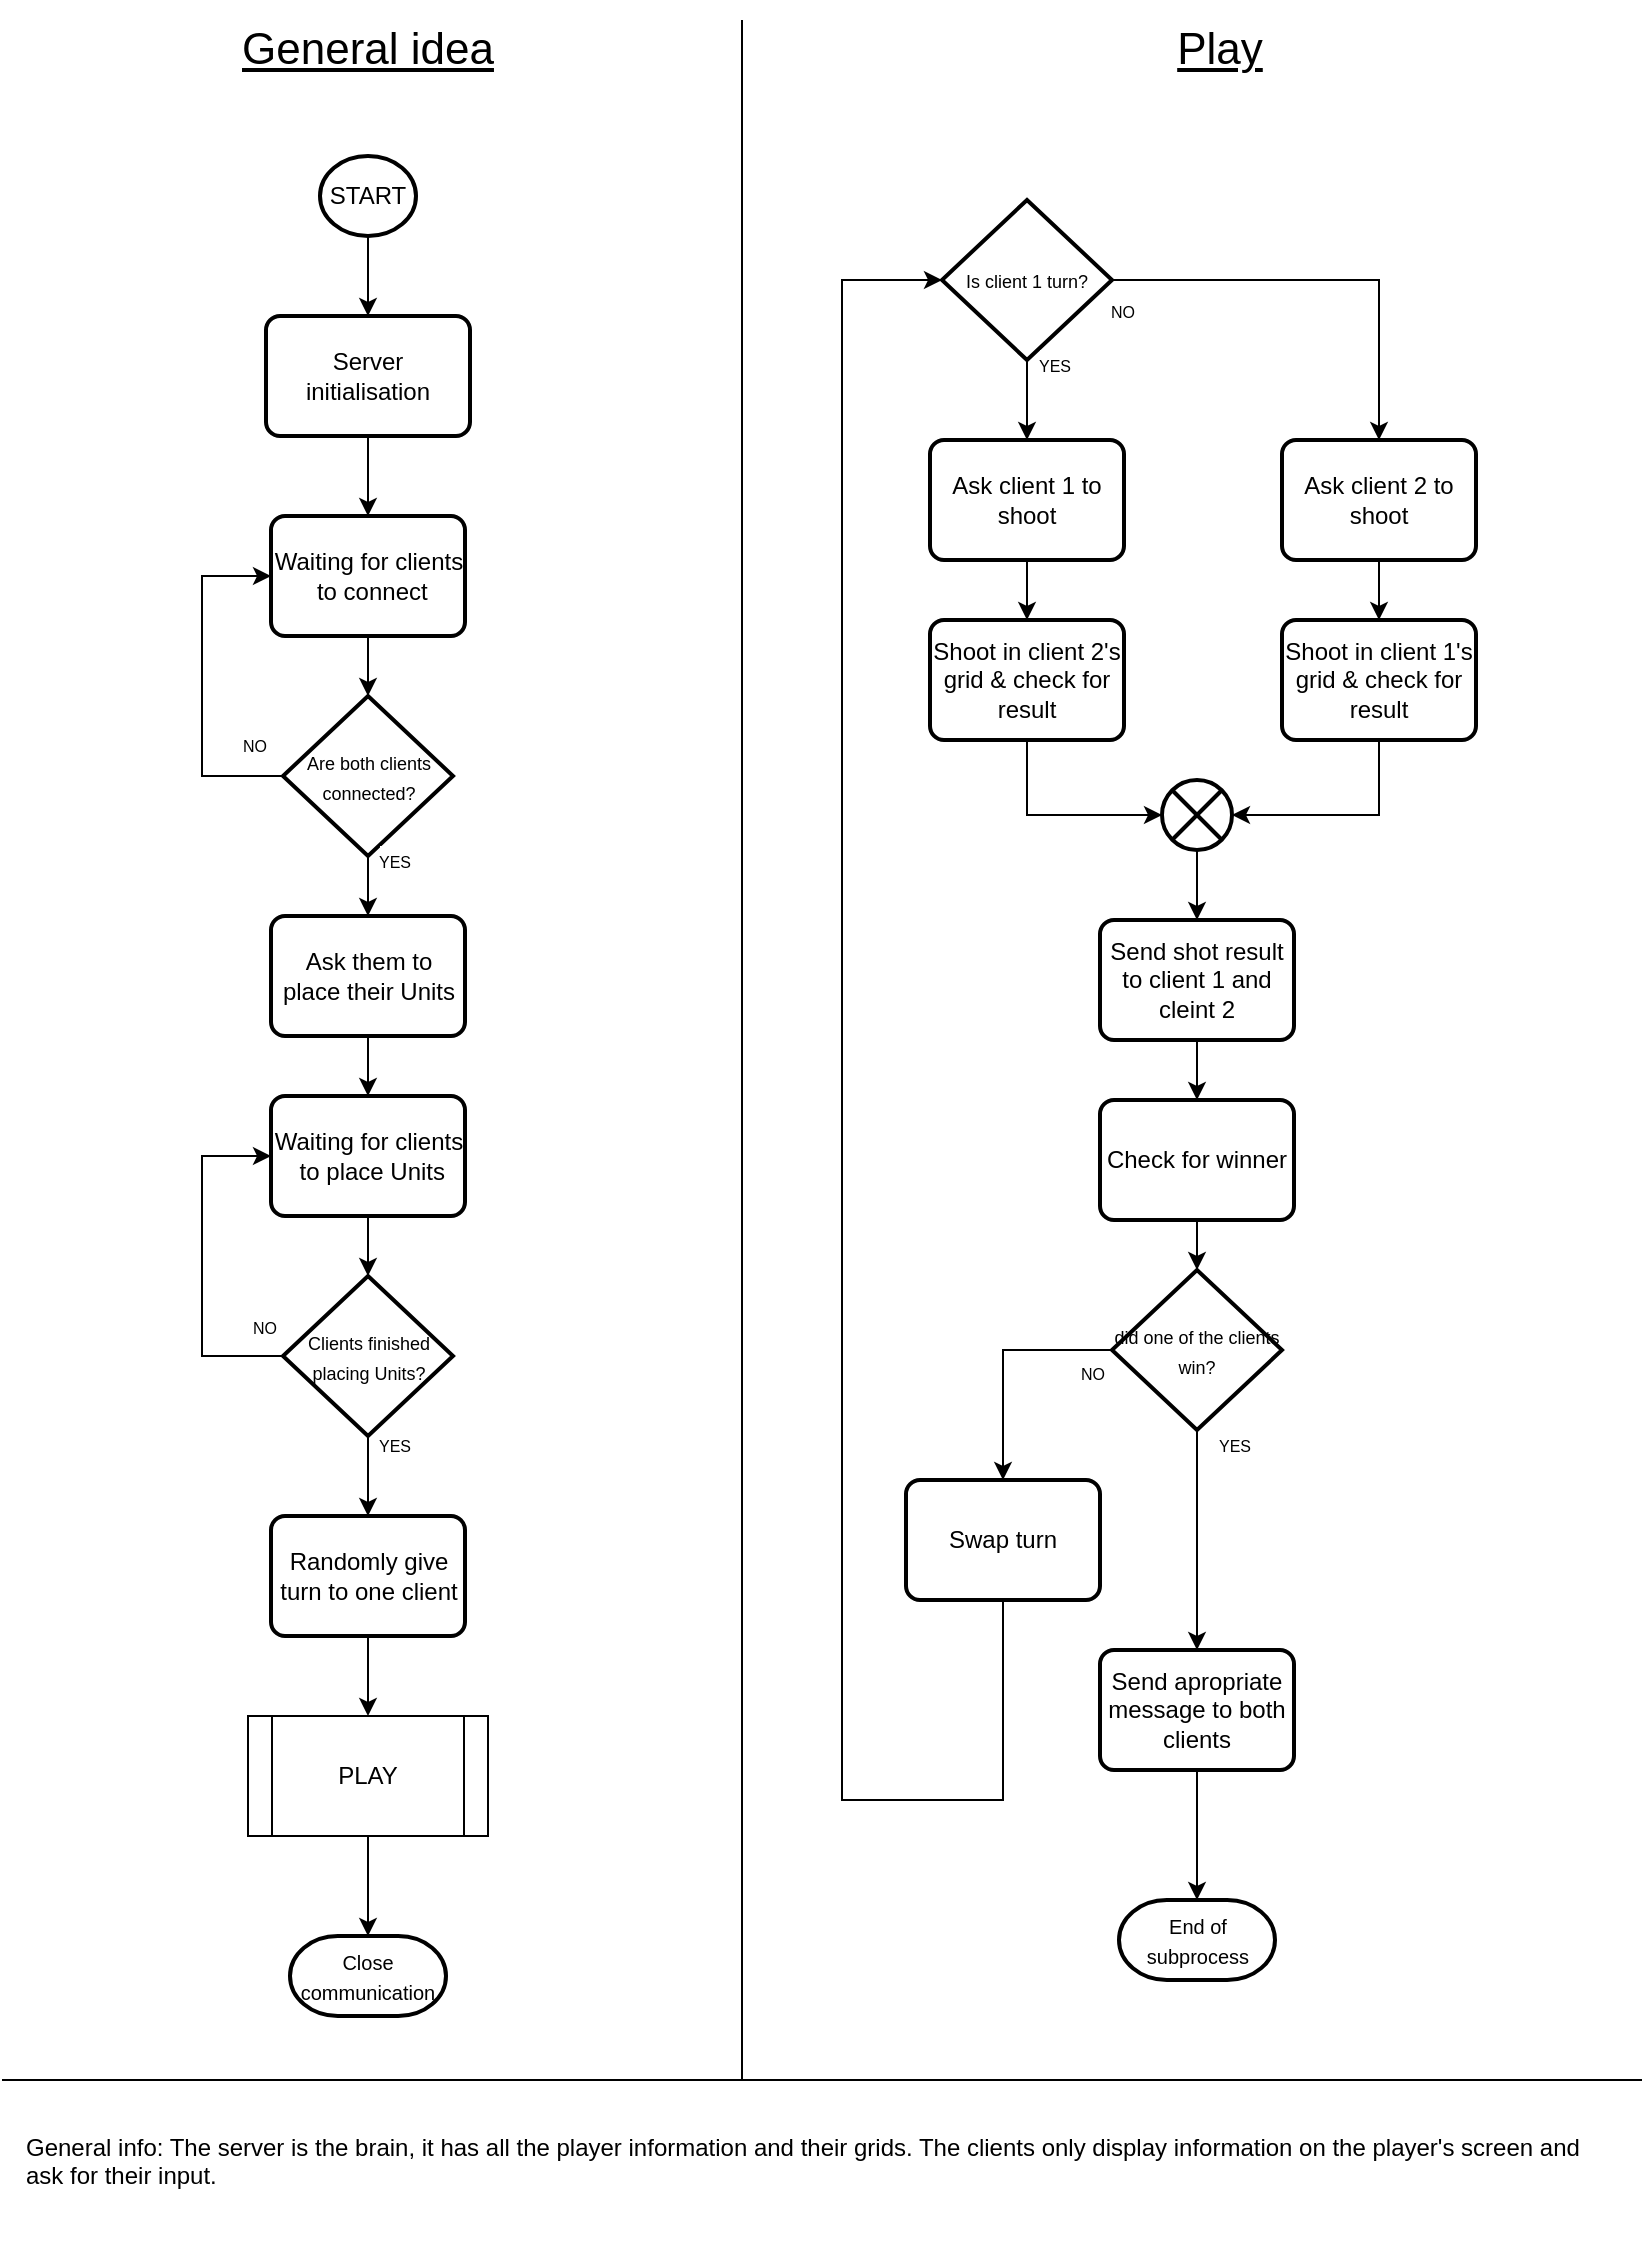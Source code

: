 <mxfile version="12.2.2" type="device" pages="1"><diagram id="o83CJRNMDrbDRG-sNqiZ" name="Page-1"><mxGraphModel dx="932" dy="666" grid="1" gridSize="10" guides="1" tooltips="1" connect="1" arrows="1" fold="1" page="1" pageScale="1" pageWidth="827" pageHeight="1169" math="0" shadow="0"><root><mxCell id="0"/><mxCell id="1" parent="0"/><mxCell id="M1MLclaR4-vinRuUSRZp-42" value="" style="edgeStyle=orthogonalEdgeStyle;rounded=0;orthogonalLoop=1;jettySize=auto;html=1;" parent="1" source="M1MLclaR4-vinRuUSRZp-1" target="M1MLclaR4-vinRuUSRZp-2" edge="1"><mxGeometry relative="1" as="geometry"/></mxCell><mxCell id="M1MLclaR4-vinRuUSRZp-1" value="START" style="strokeWidth=2;html=1;shape=mxgraph.flowchart.start_2;whiteSpace=wrap;" parent="1" vertex="1"><mxGeometry x="159" y="108" width="48" height="40" as="geometry"/></mxCell><mxCell id="M1MLclaR4-vinRuUSRZp-17" value="" style="edgeStyle=orthogonalEdgeStyle;rounded=0;orthogonalLoop=1;jettySize=auto;html=1;" parent="1" source="M1MLclaR4-vinRuUSRZp-2" target="M1MLclaR4-vinRuUSRZp-8" edge="1"><mxGeometry relative="1" as="geometry"/></mxCell><mxCell id="M1MLclaR4-vinRuUSRZp-2" value="Server initialisation" style="rounded=1;whiteSpace=wrap;html=1;absoluteArcSize=1;arcSize=14;strokeWidth=2;" parent="1" vertex="1"><mxGeometry x="132.0" y="188" width="102" height="60" as="geometry"/></mxCell><mxCell id="M1MLclaR4-vinRuUSRZp-18" value="" style="edgeStyle=orthogonalEdgeStyle;rounded=0;orthogonalLoop=1;jettySize=auto;html=1;" parent="1" source="M1MLclaR4-vinRuUSRZp-8" target="M1MLclaR4-vinRuUSRZp-15" edge="1"><mxGeometry relative="1" as="geometry"/></mxCell><mxCell id="M1MLclaR4-vinRuUSRZp-8" value="Waiting for clients&lt;br&gt;&amp;nbsp;to connect" style="rounded=1;whiteSpace=wrap;html=1;absoluteArcSize=1;arcSize=14;strokeWidth=2;" parent="1" vertex="1"><mxGeometry x="134.5" y="288" width="97" height="60" as="geometry"/></mxCell><mxCell id="M1MLclaR4-vinRuUSRZp-19" style="edgeStyle=orthogonalEdgeStyle;rounded=0;orthogonalLoop=1;jettySize=auto;html=1;exitX=0;exitY=0.5;exitDx=0;exitDy=0;exitPerimeter=0;entryX=0;entryY=0.5;entryDx=0;entryDy=0;" parent="1" source="M1MLclaR4-vinRuUSRZp-15" target="M1MLclaR4-vinRuUSRZp-8" edge="1"><mxGeometry relative="1" as="geometry"><mxPoint x="183" y="268" as="targetPoint"/><Array as="points"><mxPoint x="100" y="418"/><mxPoint x="100" y="318"/></Array></mxGeometry></mxCell><mxCell id="M1MLclaR4-vinRuUSRZp-20" value="&lt;span style=&quot;font-size: 8px&quot;&gt;NO&lt;br&gt;&lt;/span&gt;" style="text;html=1;resizable=0;points=[];align=center;verticalAlign=middle;labelBackgroundColor=#ffffff;" parent="M1MLclaR4-vinRuUSRZp-19" vertex="1" connectable="0"><mxGeometry x="-0.95" y="-1" relative="1" as="geometry"><mxPoint x="-10" y="-15" as="offset"/></mxGeometry></mxCell><mxCell id="M1MLclaR4-vinRuUSRZp-22" value="" style="edgeStyle=orthogonalEdgeStyle;rounded=0;orthogonalLoop=1;jettySize=auto;html=1;" parent="1" source="M1MLclaR4-vinRuUSRZp-15" target="M1MLclaR4-vinRuUSRZp-16" edge="1"><mxGeometry relative="1" as="geometry"/></mxCell><mxCell id="M1MLclaR4-vinRuUSRZp-15" value="&lt;font style=&quot;font-size: 9px&quot;&gt;Are both clients connected?&lt;/font&gt;" style="strokeWidth=2;html=1;shape=mxgraph.flowchart.decision;whiteSpace=wrap;" parent="1" vertex="1"><mxGeometry x="140.5" y="378" width="85" height="80" as="geometry"/></mxCell><mxCell id="M1MLclaR4-vinRuUSRZp-25" value="" style="edgeStyle=orthogonalEdgeStyle;rounded=0;orthogonalLoop=1;jettySize=auto;html=1;" parent="1" source="M1MLclaR4-vinRuUSRZp-16" target="M1MLclaR4-vinRuUSRZp-23" edge="1"><mxGeometry relative="1" as="geometry"/></mxCell><mxCell id="M1MLclaR4-vinRuUSRZp-16" value="Ask them to place their Units" style="rounded=1;whiteSpace=wrap;html=1;absoluteArcSize=1;arcSize=14;strokeWidth=2;" parent="1" vertex="1"><mxGeometry x="134.5" y="488" width="97" height="60" as="geometry"/></mxCell><mxCell id="M1MLclaR4-vinRuUSRZp-21" value="&lt;span style=&quot;font-size: 8px&quot;&gt;YES&lt;br&gt;&lt;/span&gt;" style="text;html=1;resizable=0;points=[];align=center;verticalAlign=middle;labelBackgroundColor=#ffffff;" parent="1" vertex="1" connectable="0"><mxGeometry x="209.914" y="478.138" as="geometry"><mxPoint x="-14.5" y="-18" as="offset"/></mxGeometry></mxCell><mxCell id="M1MLclaR4-vinRuUSRZp-26" value="" style="edgeStyle=orthogonalEdgeStyle;rounded=0;orthogonalLoop=1;jettySize=auto;html=1;" parent="1" source="M1MLclaR4-vinRuUSRZp-23" target="M1MLclaR4-vinRuUSRZp-24" edge="1"><mxGeometry relative="1" as="geometry"/></mxCell><mxCell id="M1MLclaR4-vinRuUSRZp-23" value="Waiting for clients&lt;br&gt;&amp;nbsp;to place Units" style="rounded=1;whiteSpace=wrap;html=1;absoluteArcSize=1;arcSize=14;strokeWidth=2;" parent="1" vertex="1"><mxGeometry x="134.5" y="578" width="97" height="60" as="geometry"/></mxCell><mxCell id="M1MLclaR4-vinRuUSRZp-28" value="" style="edgeStyle=orthogonalEdgeStyle;rounded=0;orthogonalLoop=1;jettySize=auto;html=1;entryX=0;entryY=0.5;entryDx=0;entryDy=0;" parent="1" source="M1MLclaR4-vinRuUSRZp-24" target="M1MLclaR4-vinRuUSRZp-23" edge="1"><mxGeometry relative="1" as="geometry"><mxPoint x="60.5" y="708" as="targetPoint"/><Array as="points"><mxPoint x="100" y="708"/><mxPoint x="100" y="608"/></Array></mxGeometry></mxCell><mxCell id="M1MLclaR4-vinRuUSRZp-31" value="" style="edgeStyle=orthogonalEdgeStyle;rounded=0;orthogonalLoop=1;jettySize=auto;html=1;" parent="1" source="M1MLclaR4-vinRuUSRZp-24" target="M1MLclaR4-vinRuUSRZp-30" edge="1"><mxGeometry relative="1" as="geometry"/></mxCell><mxCell id="M1MLclaR4-vinRuUSRZp-24" value="&lt;font style=&quot;font-size: 9px&quot;&gt;Clients finished placing Units?&lt;/font&gt;" style="strokeWidth=2;html=1;shape=mxgraph.flowchart.decision;whiteSpace=wrap;" parent="1" vertex="1"><mxGeometry x="140.5" y="668" width="85" height="80" as="geometry"/></mxCell><mxCell id="M1MLclaR4-vinRuUSRZp-29" value="&lt;span style=&quot;font-size: 8px&quot;&gt;NO&lt;br&gt;&lt;/span&gt;" style="text;html=1;resizable=0;points=[];align=center;verticalAlign=middle;labelBackgroundColor=#ffffff;" parent="1" vertex="1" connectable="0"><mxGeometry x="140.69" y="708.138" as="geometry"><mxPoint x="-10" y="-15" as="offset"/></mxGeometry></mxCell><mxCell id="M1MLclaR4-vinRuUSRZp-38" value="" style="edgeStyle=orthogonalEdgeStyle;rounded=0;orthogonalLoop=1;jettySize=auto;html=1;" parent="1" source="M1MLclaR4-vinRuUSRZp-30" target="M1MLclaR4-vinRuUSRZp-36" edge="1"><mxGeometry relative="1" as="geometry"/></mxCell><mxCell id="M1MLclaR4-vinRuUSRZp-30" value="Randomly give turn to one client" style="rounded=1;whiteSpace=wrap;html=1;absoluteArcSize=1;arcSize=14;strokeWidth=2;" parent="1" vertex="1"><mxGeometry x="134.5" y="788" width="97" height="60" as="geometry"/></mxCell><mxCell id="M1MLclaR4-vinRuUSRZp-32" value="&lt;span style=&quot;font-size: 8px&quot;&gt;YES&lt;br&gt;&lt;/span&gt;" style="text;html=1;resizable=0;points=[];align=center;verticalAlign=middle;labelBackgroundColor=#ffffff;" parent="1" vertex="1" connectable="0"><mxGeometry x="209.914" y="770.138" as="geometry"><mxPoint x="-14.5" y="-18" as="offset"/></mxGeometry></mxCell><mxCell id="M1MLclaR4-vinRuUSRZp-39" value="" style="edgeStyle=orthogonalEdgeStyle;rounded=0;orthogonalLoop=1;jettySize=auto;html=1;" parent="1" source="M1MLclaR4-vinRuUSRZp-36" target="M1MLclaR4-vinRuUSRZp-37" edge="1"><mxGeometry relative="1" as="geometry"/></mxCell><mxCell id="M1MLclaR4-vinRuUSRZp-36" value="PLAY" style="shape=process;whiteSpace=wrap;html=1;backgroundOutline=1;" parent="1" vertex="1"><mxGeometry x="123" y="888" width="120" height="60" as="geometry"/></mxCell><mxCell id="M1MLclaR4-vinRuUSRZp-37" value="&lt;font style=&quot;font-size: 10px&quot;&gt;Close communication&lt;/font&gt;" style="strokeWidth=2;html=1;shape=mxgraph.flowchart.terminator;whiteSpace=wrap;" parent="1" vertex="1"><mxGeometry x="144" y="998" width="78" height="40" as="geometry"/></mxCell><mxCell id="M1MLclaR4-vinRuUSRZp-41" value="" style="endArrow=none;html=1;" parent="1" edge="1"><mxGeometry width="50" height="50" relative="1" as="geometry"><mxPoint x="370" y="1070" as="sourcePoint"/><mxPoint x="370" y="40" as="targetPoint"/></mxGeometry></mxCell><mxCell id="M1MLclaR4-vinRuUSRZp-43" value="&lt;font style=&quot;font-size: 22px&quot;&gt;&lt;u&gt;General idea&lt;/u&gt;&lt;/font&gt;" style="text;html=1;strokeColor=none;fillColor=none;align=center;verticalAlign=middle;whiteSpace=wrap;rounded=0;" parent="1" vertex="1"><mxGeometry x="94" y="30" width="178" height="50" as="geometry"/></mxCell><mxCell id="M1MLclaR4-vinRuUSRZp-44" value="&lt;font style=&quot;font-size: 22px&quot;&gt;&lt;u&gt;Play&lt;/u&gt;&lt;/font&gt;" style="text;html=1;strokeColor=none;fillColor=none;align=center;verticalAlign=middle;whiteSpace=wrap;rounded=0;" parent="1" vertex="1"><mxGeometry x="520" y="30" width="178" height="50" as="geometry"/></mxCell><mxCell id="M1MLclaR4-vinRuUSRZp-50" value="" style="edgeStyle=orthogonalEdgeStyle;rounded=0;orthogonalLoop=1;jettySize=auto;html=1;" parent="1" source="M1MLclaR4-vinRuUSRZp-45" target="M1MLclaR4-vinRuUSRZp-46" edge="1"><mxGeometry relative="1" as="geometry"/></mxCell><mxCell id="M1MLclaR4-vinRuUSRZp-65" style="edgeStyle=orthogonalEdgeStyle;rounded=0;orthogonalLoop=1;jettySize=auto;html=1;" parent="1" source="M1MLclaR4-vinRuUSRZp-45" target="M1MLclaR4-vinRuUSRZp-62" edge="1"><mxGeometry relative="1" as="geometry"/></mxCell><mxCell id="M1MLclaR4-vinRuUSRZp-45" value="&lt;font style=&quot;font-size: 9px&quot;&gt;Is client 1 turn?&lt;/font&gt;" style="strokeWidth=2;html=1;shape=mxgraph.flowchart.decision;whiteSpace=wrap;" parent="1" vertex="1"><mxGeometry x="470" y="130" width="85" height="80" as="geometry"/></mxCell><mxCell id="M1MLclaR4-vinRuUSRZp-51" value="" style="edgeStyle=orthogonalEdgeStyle;rounded=0;orthogonalLoop=1;jettySize=auto;html=1;" parent="1" source="M1MLclaR4-vinRuUSRZp-46" target="M1MLclaR4-vinRuUSRZp-47" edge="1"><mxGeometry relative="1" as="geometry"/></mxCell><mxCell id="M1MLclaR4-vinRuUSRZp-46" value="Ask client 1 to shoot" style="rounded=1;whiteSpace=wrap;html=1;absoluteArcSize=1;arcSize=14;strokeWidth=2;" parent="1" vertex="1"><mxGeometry x="464" y="250" width="97" height="60" as="geometry"/></mxCell><mxCell id="M1MLclaR4-vinRuUSRZp-69" style="edgeStyle=orthogonalEdgeStyle;rounded=0;orthogonalLoop=1;jettySize=auto;html=1;entryX=0;entryY=0.5;entryDx=0;entryDy=0;entryPerimeter=0;exitX=0.5;exitY=1;exitDx=0;exitDy=0;" parent="1" source="M1MLclaR4-vinRuUSRZp-47" target="M1MLclaR4-vinRuUSRZp-56" edge="1"><mxGeometry relative="1" as="geometry"/></mxCell><mxCell id="M1MLclaR4-vinRuUSRZp-47" value="Shoot in client 2's grid &amp;amp; check for result" style="rounded=1;whiteSpace=wrap;html=1;absoluteArcSize=1;arcSize=14;strokeWidth=2;" parent="1" vertex="1"><mxGeometry x="464" y="340" width="97" height="60" as="geometry"/></mxCell><mxCell id="M1MLclaR4-vinRuUSRZp-54" style="edgeStyle=orthogonalEdgeStyle;rounded=0;orthogonalLoop=1;jettySize=auto;html=1;entryX=0;entryY=0.5;entryDx=0;entryDy=0;entryPerimeter=0;" parent="1" source="M1MLclaR4-vinRuUSRZp-49" target="M1MLclaR4-vinRuUSRZp-45" edge="1"><mxGeometry relative="1" as="geometry"><mxPoint x="420" y="120" as="targetPoint"/><Array as="points"><mxPoint x="500" y="930"/><mxPoint x="420" y="930"/><mxPoint x="420" y="170"/></Array></mxGeometry></mxCell><mxCell id="M1MLclaR4-vinRuUSRZp-49" value="Swap turn" style="rounded=1;whiteSpace=wrap;html=1;absoluteArcSize=1;arcSize=14;strokeWidth=2;" parent="1" vertex="1"><mxGeometry x="452" y="770" width="97" height="60" as="geometry"/></mxCell><mxCell id="M1MLclaR4-vinRuUSRZp-71" value="" style="edgeStyle=orthogonalEdgeStyle;rounded=0;orthogonalLoop=1;jettySize=auto;html=1;" parent="1" source="M1MLclaR4-vinRuUSRZp-56" target="M1MLclaR4-vinRuUSRZp-64" edge="1"><mxGeometry relative="1" as="geometry"/></mxCell><mxCell id="M1MLclaR4-vinRuUSRZp-56" value="" style="verticalLabelPosition=bottom;verticalAlign=top;html=1;strokeWidth=2;shape=mxgraph.flowchart.or;" parent="1" vertex="1"><mxGeometry x="580" y="420" width="35" height="35" as="geometry"/></mxCell><mxCell id="M1MLclaR4-vinRuUSRZp-60" value="&lt;span style=&quot;font-size: 8px&quot;&gt;YES&lt;br&gt;&lt;/span&gt;" style="text;html=1;resizable=0;points=[];align=center;verticalAlign=middle;labelBackgroundColor=#ffffff;" parent="1" vertex="1" connectable="0"><mxGeometry x="539.914" y="230.138" as="geometry"><mxPoint x="-14.5" y="-18" as="offset"/></mxGeometry></mxCell><mxCell id="M1MLclaR4-vinRuUSRZp-61" value="&lt;span style=&quot;font-size: 8px&quot;&gt;NO&lt;br&gt;&lt;/span&gt;" style="text;html=1;resizable=0;points=[];align=center;verticalAlign=middle;labelBackgroundColor=#ffffff;" parent="1" vertex="1" connectable="0"><mxGeometry x="569.845" y="199.793" as="geometry"><mxPoint x="-10" y="-15" as="offset"/></mxGeometry></mxCell><mxCell id="M1MLclaR4-vinRuUSRZp-66" value="" style="edgeStyle=orthogonalEdgeStyle;rounded=0;orthogonalLoop=1;jettySize=auto;html=1;" parent="1" source="M1MLclaR4-vinRuUSRZp-62" target="M1MLclaR4-vinRuUSRZp-63" edge="1"><mxGeometry relative="1" as="geometry"/></mxCell><mxCell id="M1MLclaR4-vinRuUSRZp-62" value="Ask client 2 to shoot" style="rounded=1;whiteSpace=wrap;html=1;absoluteArcSize=1;arcSize=14;strokeWidth=2;" parent="1" vertex="1"><mxGeometry x="640" y="250" width="97" height="60" as="geometry"/></mxCell><mxCell id="M1MLclaR4-vinRuUSRZp-70" style="edgeStyle=orthogonalEdgeStyle;rounded=0;orthogonalLoop=1;jettySize=auto;html=1;entryX=1;entryY=0.5;entryDx=0;entryDy=0;entryPerimeter=0;exitX=0.5;exitY=1;exitDx=0;exitDy=0;" parent="1" source="M1MLclaR4-vinRuUSRZp-63" target="M1MLclaR4-vinRuUSRZp-56" edge="1"><mxGeometry relative="1" as="geometry"/></mxCell><mxCell id="M1MLclaR4-vinRuUSRZp-63" value="Shoot in client 1's grid &amp;amp; check for result" style="rounded=1;whiteSpace=wrap;html=1;absoluteArcSize=1;arcSize=14;strokeWidth=2;" parent="1" vertex="1"><mxGeometry x="640" y="340" width="97" height="60" as="geometry"/></mxCell><mxCell id="M1MLclaR4-vinRuUSRZp-74" value="" style="edgeStyle=orthogonalEdgeStyle;rounded=0;orthogonalLoop=1;jettySize=auto;html=1;" parent="1" source="M1MLclaR4-vinRuUSRZp-64" target="M1MLclaR4-vinRuUSRZp-72" edge="1"><mxGeometry relative="1" as="geometry"/></mxCell><mxCell id="M1MLclaR4-vinRuUSRZp-64" value="Send shot result to client 1 and cleint 2" style="rounded=1;whiteSpace=wrap;html=1;absoluteArcSize=1;arcSize=14;strokeWidth=2;" parent="1" vertex="1"><mxGeometry x="549" y="490" width="97" height="60" as="geometry"/></mxCell><mxCell id="M1MLclaR4-vinRuUSRZp-75" value="" style="edgeStyle=orthogonalEdgeStyle;rounded=0;orthogonalLoop=1;jettySize=auto;html=1;" parent="1" source="M1MLclaR4-vinRuUSRZp-72" target="M1MLclaR4-vinRuUSRZp-73" edge="1"><mxGeometry relative="1" as="geometry"/></mxCell><mxCell id="M1MLclaR4-vinRuUSRZp-72" value="Check for winner" style="rounded=1;whiteSpace=wrap;html=1;absoluteArcSize=1;arcSize=14;strokeWidth=2;" parent="1" vertex="1"><mxGeometry x="549" y="580" width="97" height="60" as="geometry"/></mxCell><mxCell id="M1MLclaR4-vinRuUSRZp-76" style="edgeStyle=orthogonalEdgeStyle;rounded=0;orthogonalLoop=1;jettySize=auto;html=1;entryX=0.5;entryY=0;entryDx=0;entryDy=0;" parent="1" source="M1MLclaR4-vinRuUSRZp-73" target="M1MLclaR4-vinRuUSRZp-49" edge="1"><mxGeometry relative="1" as="geometry"/></mxCell><mxCell id="M1MLclaR4-vinRuUSRZp-82" style="edgeStyle=orthogonalEdgeStyle;rounded=0;orthogonalLoop=1;jettySize=auto;html=1;" parent="1" source="M1MLclaR4-vinRuUSRZp-73" target="M1MLclaR4-vinRuUSRZp-77" edge="1"><mxGeometry relative="1" as="geometry"/></mxCell><mxCell id="M1MLclaR4-vinRuUSRZp-73" value="&lt;font style=&quot;font-size: 9px&quot;&gt;did one of the clients win?&lt;/font&gt;" style="strokeWidth=2;html=1;shape=mxgraph.flowchart.decision;whiteSpace=wrap;" parent="1" vertex="1"><mxGeometry x="555" y="665" width="85" height="80" as="geometry"/></mxCell><mxCell id="M1MLclaR4-vinRuUSRZp-79" value="" style="edgeStyle=orthogonalEdgeStyle;rounded=0;orthogonalLoop=1;jettySize=auto;html=1;" parent="1" source="M1MLclaR4-vinRuUSRZp-77" target="M1MLclaR4-vinRuUSRZp-78" edge="1"><mxGeometry relative="1" as="geometry"/></mxCell><mxCell id="M1MLclaR4-vinRuUSRZp-77" value="Send apropriate message to both clients" style="rounded=1;whiteSpace=wrap;html=1;absoluteArcSize=1;arcSize=14;strokeWidth=2;" parent="1" vertex="1"><mxGeometry x="549" y="855" width="97" height="60" as="geometry"/></mxCell><mxCell id="M1MLclaR4-vinRuUSRZp-78" value="&lt;font style=&quot;font-size: 10px&quot;&gt;End of subprocess&lt;/font&gt;" style="strokeWidth=2;html=1;shape=mxgraph.flowchart.terminator;whiteSpace=wrap;" parent="1" vertex="1"><mxGeometry x="558.5" y="980" width="78" height="40" as="geometry"/></mxCell><mxCell id="M1MLclaR4-vinRuUSRZp-83" value="" style="endArrow=none;html=1;" parent="1" edge="1"><mxGeometry width="50" height="50" relative="1" as="geometry"><mxPoint y="1070" as="sourcePoint"/><mxPoint x="820" y="1070" as="targetPoint"/></mxGeometry></mxCell><mxCell id="M1MLclaR4-vinRuUSRZp-85" value="General info: The server is the brain, it has all the player information and their grids. The clients only display information on the player's screen and ask for their input.&amp;nbsp;" style="text;html=1;strokeColor=none;fillColor=none;align=left;verticalAlign=top;whiteSpace=wrap;rounded=0;" parent="1" vertex="1"><mxGeometry x="10" y="1090" width="780" height="70" as="geometry"/></mxCell><mxCell id="6rYJ4bRsqOCruvn4ydkx-1" value="&lt;span style=&quot;font-size: 8px&quot;&gt;YES&lt;br&gt;&lt;/span&gt;" style="text;html=1;resizable=0;points=[];align=center;verticalAlign=middle;labelBackgroundColor=#ffffff;" vertex="1" connectable="0" parent="1"><mxGeometry x="629.914" y="770.138" as="geometry"><mxPoint x="-14.5" y="-18" as="offset"/></mxGeometry></mxCell><mxCell id="6rYJ4bRsqOCruvn4ydkx-2" value="&lt;span style=&quot;font-size: 8px&quot;&gt;NO&lt;br&gt;&lt;/span&gt;" style="text;html=1;resizable=0;points=[];align=center;verticalAlign=middle;labelBackgroundColor=#ffffff;" vertex="1" connectable="0" parent="1"><mxGeometry x="554.845" y="730.293" as="geometry"><mxPoint x="-10" y="-15" as="offset"/></mxGeometry></mxCell></root></mxGraphModel></diagram></mxfile>